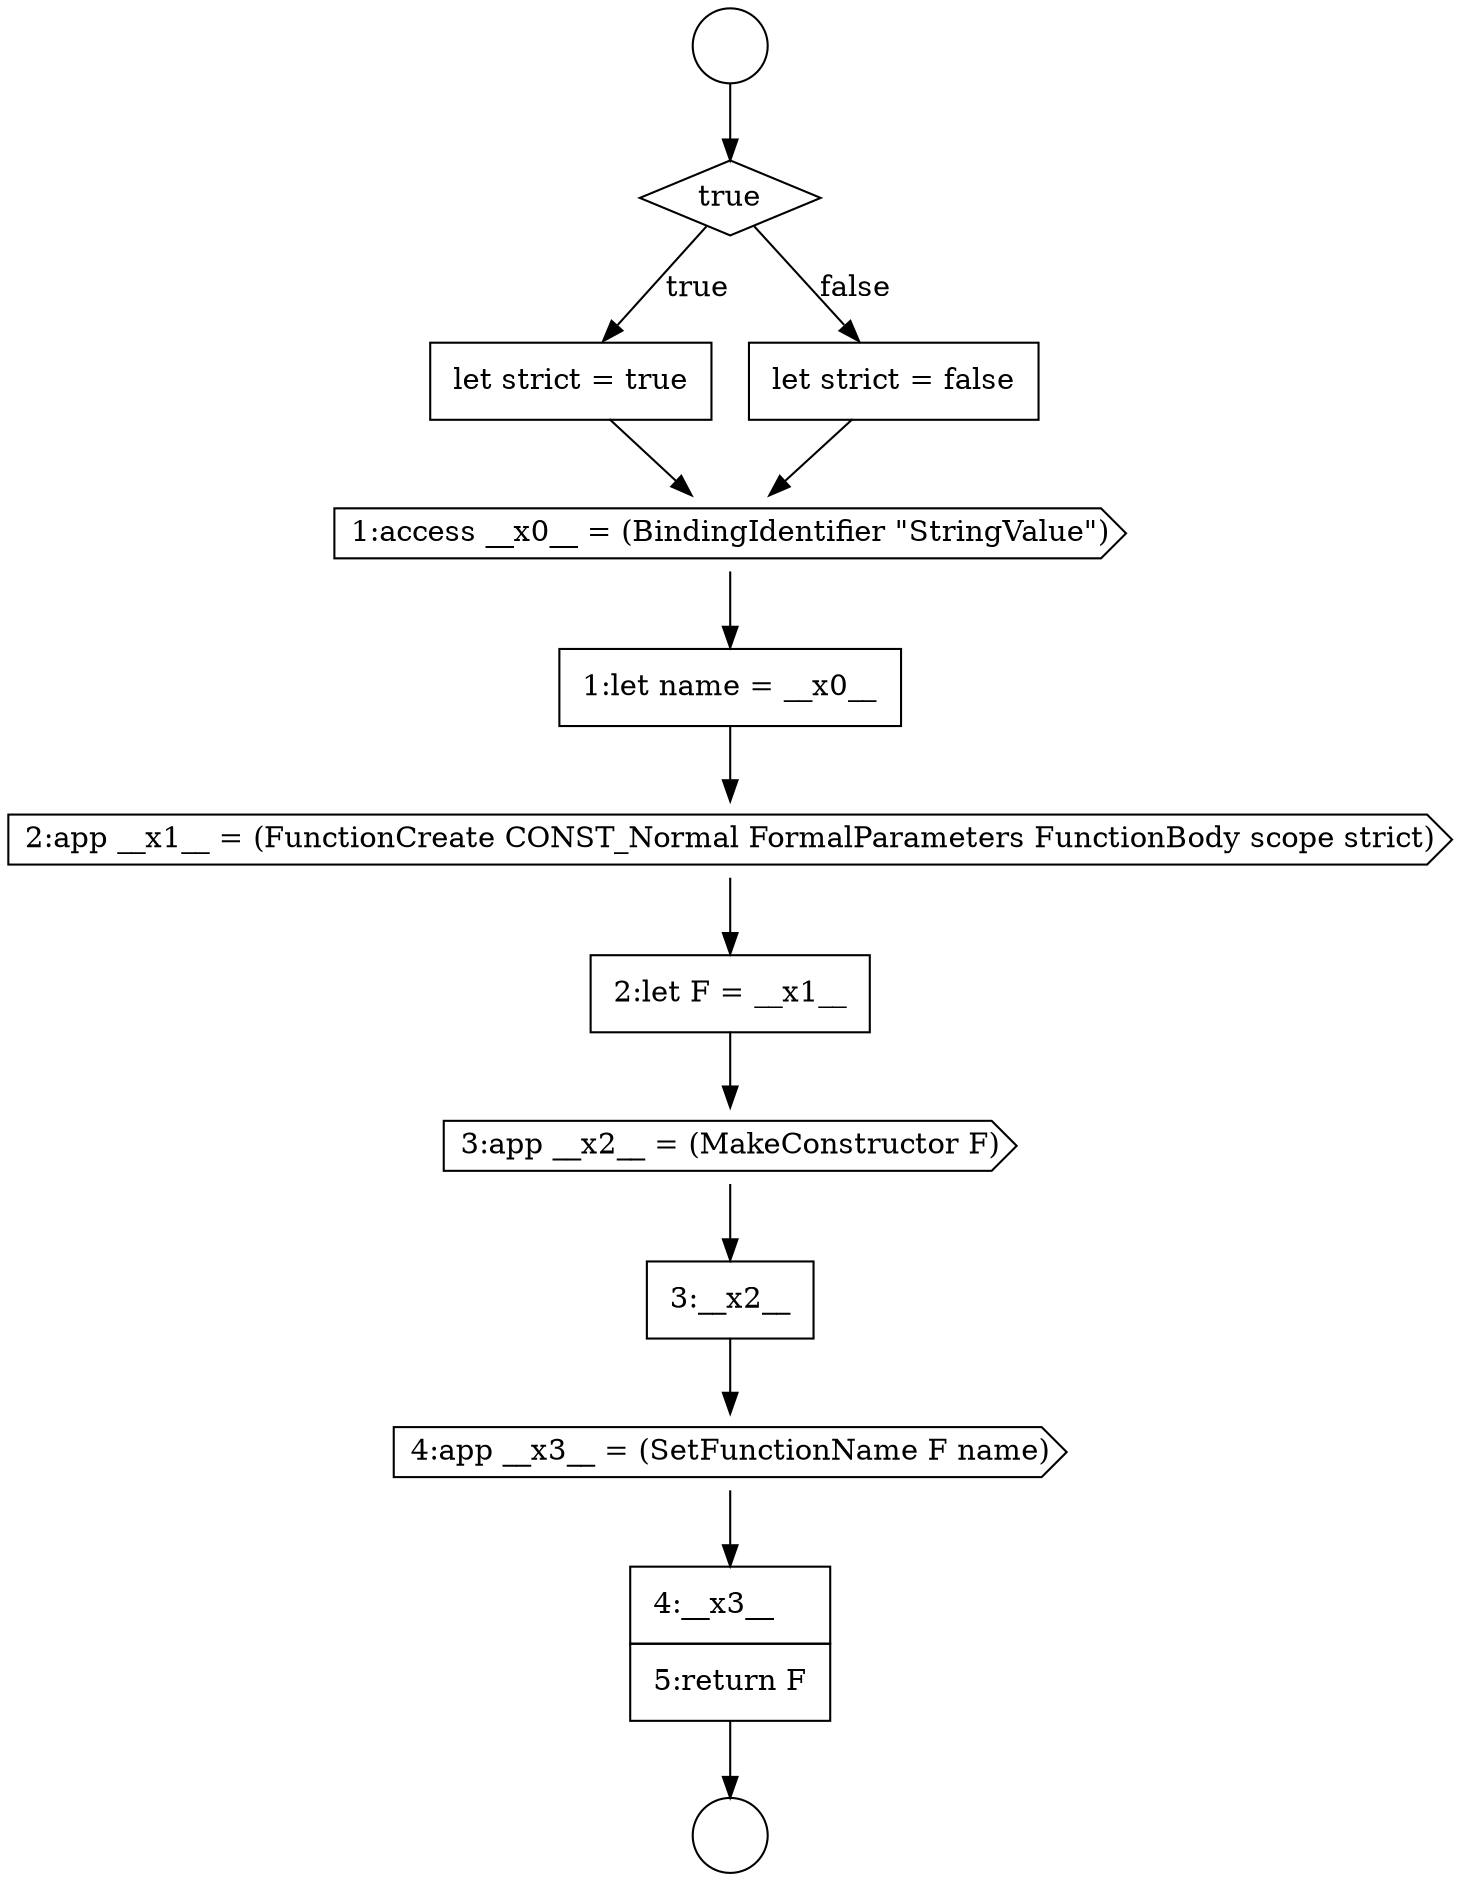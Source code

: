 digraph {
  node7877 [shape=none, margin=0, label=<<font color="black">
    <table border="0" cellborder="1" cellspacing="0" cellpadding="10">
      <tr><td align="left">2:let F = __x1__</td></tr>
    </table>
  </font>> color="black" fillcolor="white" style=filled]
  node7874 [shape=cds, label=<<font color="black">1:access __x0__ = (BindingIdentifier &quot;StringValue&quot;)</font>> color="black" fillcolor="white" style=filled]
  node7878 [shape=cds, label=<<font color="black">3:app __x2__ = (MakeConstructor F)</font>> color="black" fillcolor="white" style=filled]
  node7875 [shape=none, margin=0, label=<<font color="black">
    <table border="0" cellborder="1" cellspacing="0" cellpadding="10">
      <tr><td align="left">1:let name = __x0__</td></tr>
    </table>
  </font>> color="black" fillcolor="white" style=filled]
  node7869 [shape=circle label=" " color="black" fillcolor="white" style=filled]
  node7879 [shape=none, margin=0, label=<<font color="black">
    <table border="0" cellborder="1" cellspacing="0" cellpadding="10">
      <tr><td align="left">3:__x2__</td></tr>
    </table>
  </font>> color="black" fillcolor="white" style=filled]
  node7876 [shape=cds, label=<<font color="black">2:app __x1__ = (FunctionCreate CONST_Normal FormalParameters FunctionBody scope strict)</font>> color="black" fillcolor="white" style=filled]
  node7872 [shape=none, margin=0, label=<<font color="black">
    <table border="0" cellborder="1" cellspacing="0" cellpadding="10">
      <tr><td align="left">let strict = true</td></tr>
    </table>
  </font>> color="black" fillcolor="white" style=filled]
  node7880 [shape=cds, label=<<font color="black">4:app __x3__ = (SetFunctionName F name)</font>> color="black" fillcolor="white" style=filled]
  node7873 [shape=none, margin=0, label=<<font color="black">
    <table border="0" cellborder="1" cellspacing="0" cellpadding="10">
      <tr><td align="left">let strict = false</td></tr>
    </table>
  </font>> color="black" fillcolor="white" style=filled]
  node7871 [shape=diamond, label=<<font color="black">true</font>> color="black" fillcolor="white" style=filled]
  node7870 [shape=circle label=" " color="black" fillcolor="white" style=filled]
  node7881 [shape=none, margin=0, label=<<font color="black">
    <table border="0" cellborder="1" cellspacing="0" cellpadding="10">
      <tr><td align="left">4:__x3__</td></tr>
      <tr><td align="left">5:return F</td></tr>
    </table>
  </font>> color="black" fillcolor="white" style=filled]
  node7880 -> node7881 [ color="black"]
  node7876 -> node7877 [ color="black"]
  node7878 -> node7879 [ color="black"]
  node7875 -> node7876 [ color="black"]
  node7879 -> node7880 [ color="black"]
  node7871 -> node7872 [label=<<font color="black">true</font>> color="black"]
  node7871 -> node7873 [label=<<font color="black">false</font>> color="black"]
  node7874 -> node7875 [ color="black"]
  node7872 -> node7874 [ color="black"]
  node7869 -> node7871 [ color="black"]
  node7877 -> node7878 [ color="black"]
  node7873 -> node7874 [ color="black"]
  node7881 -> node7870 [ color="black"]
}
